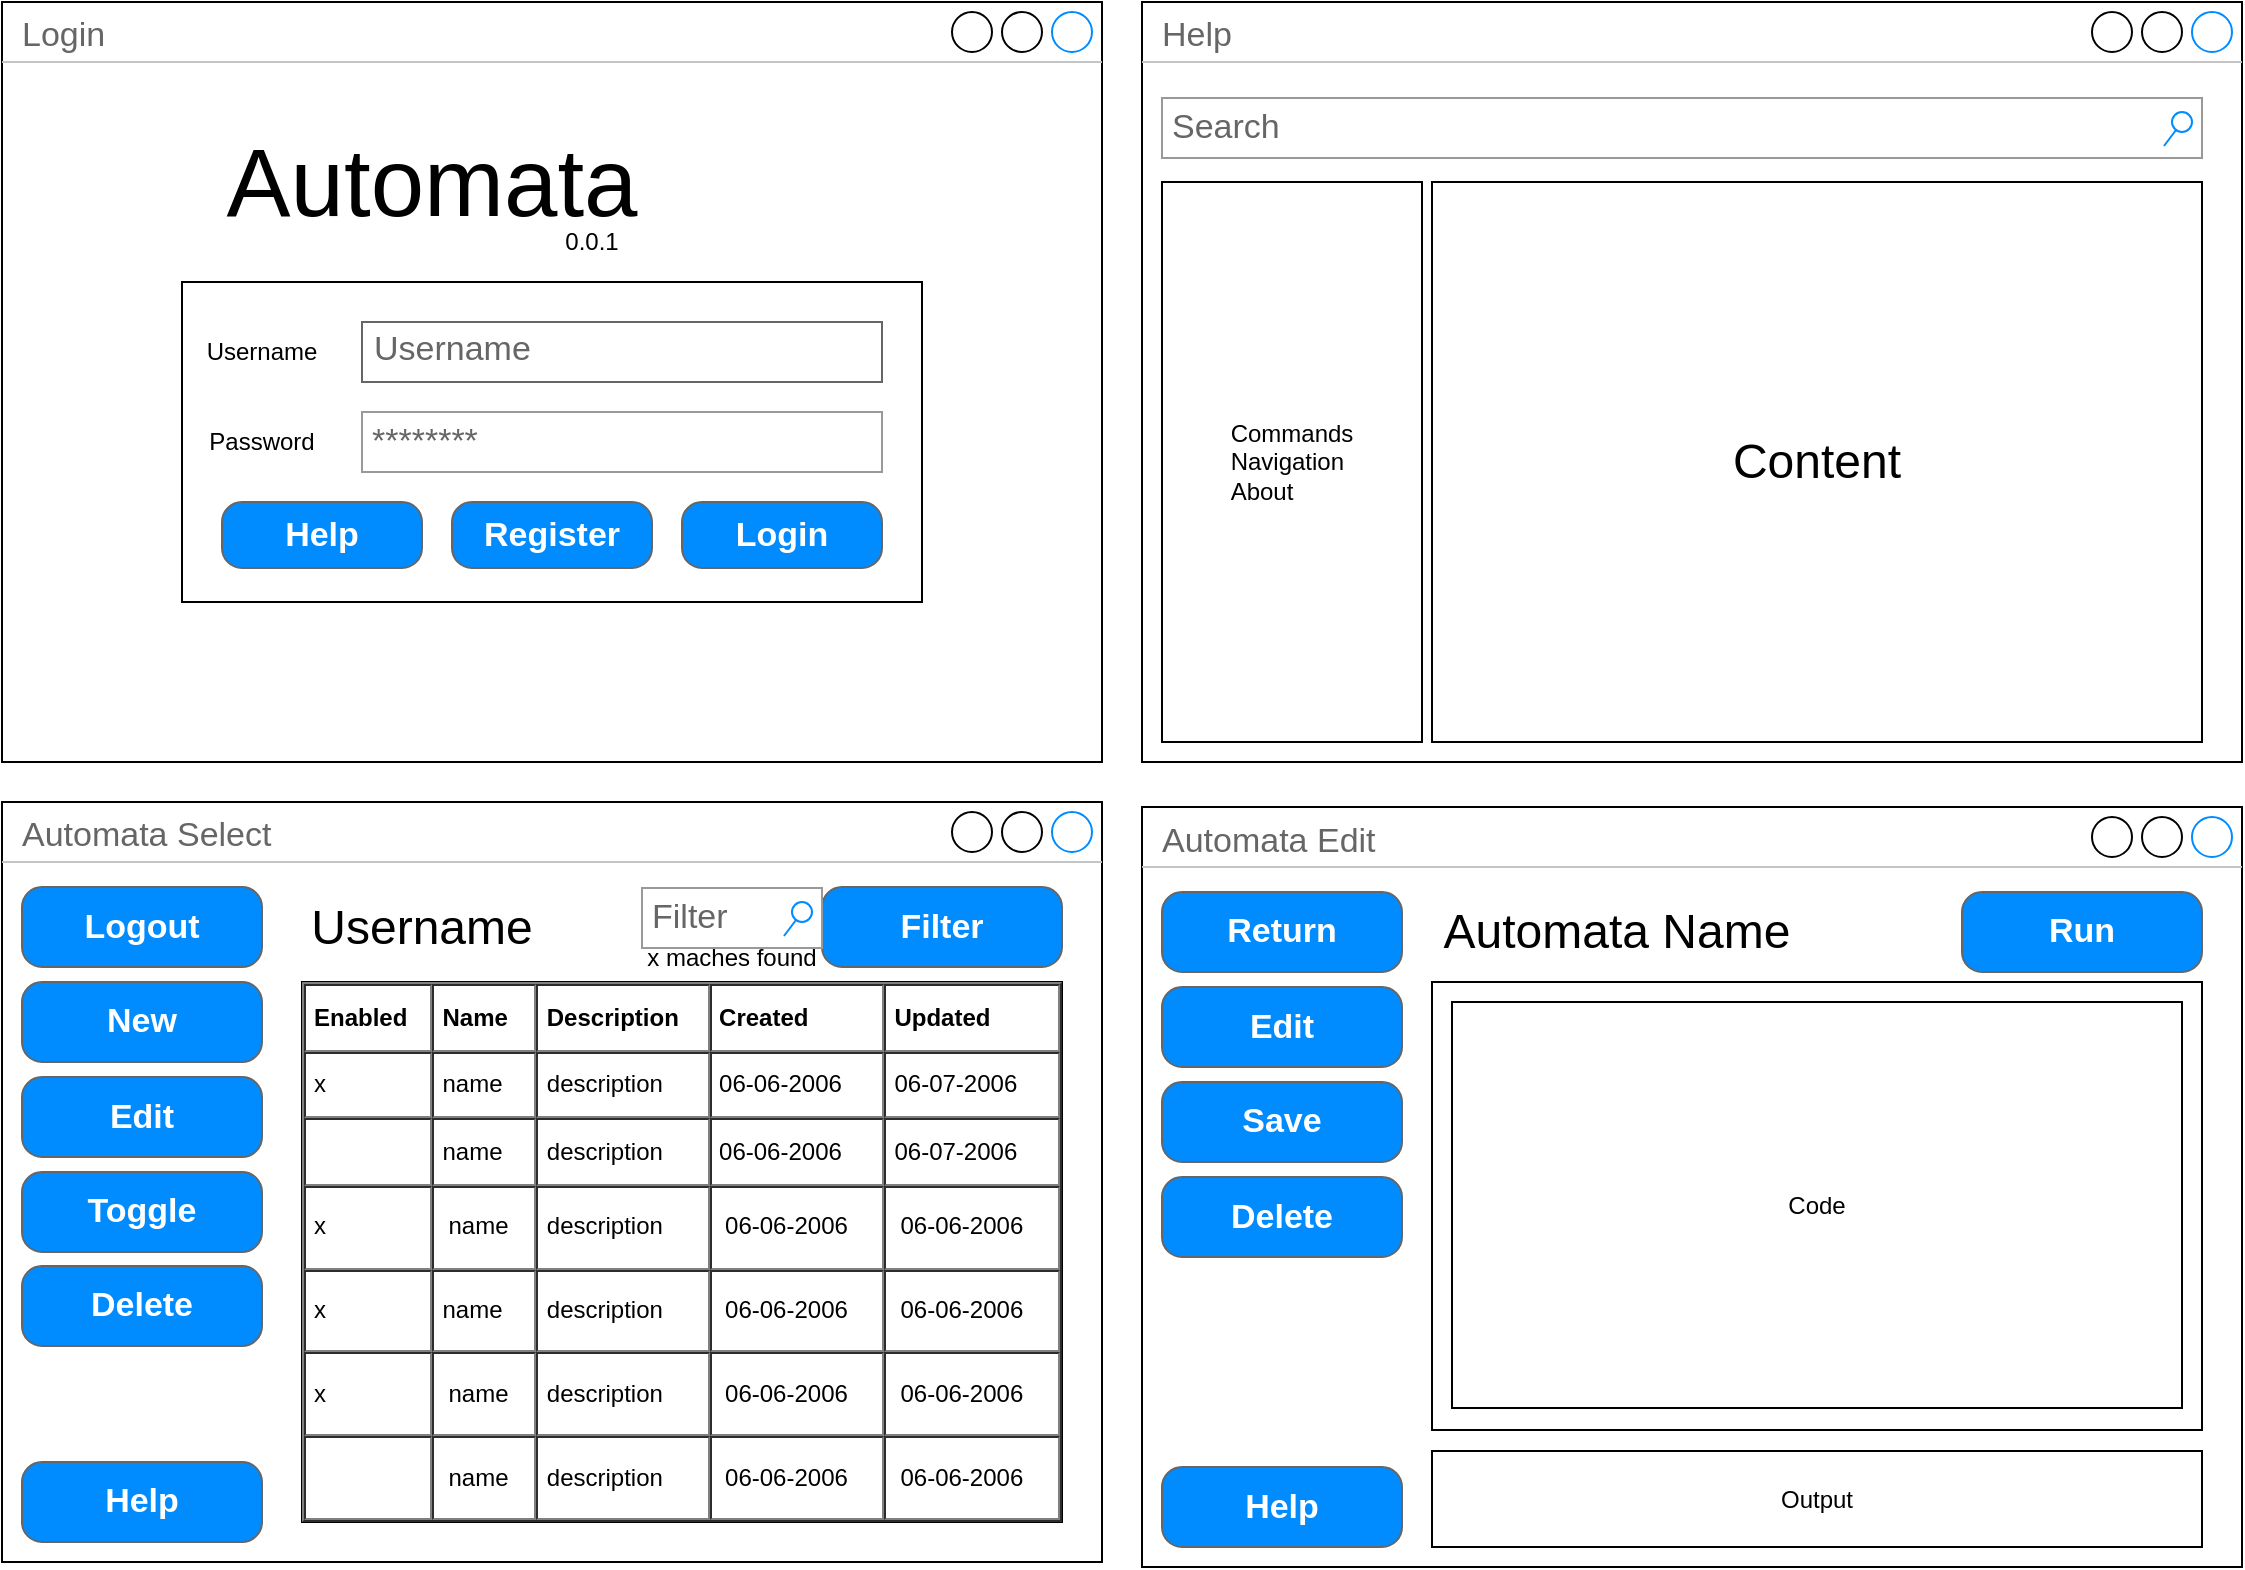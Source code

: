 <mxfile version="10.7.7" type="device"><diagram id="bvlkp5UhNsCH2PyI39Mq" name="Page-1"><mxGraphModel dx="1298" dy="808" grid="1" gridSize="10" guides="1" tooltips="1" connect="1" arrows="1" fold="1" page="1" pageScale="1" pageWidth="850" pageHeight="1100" math="0" shadow="0"><root><mxCell id="0"/><mxCell id="1" parent="0"/><mxCell id="ST9jWioXRv3fNXu4Ta6h-1" value="Login&lt;br&gt;" style="strokeWidth=1;shadow=0;dashed=0;align=center;html=1;shape=mxgraph.mockup.containers.window;align=left;verticalAlign=top;spacingLeft=8;strokeColor2=#008cff;strokeColor3=#c4c4c4;fontColor=#666666;fillColor=#ffffff;mainText=;fontSize=17;labelBackgroundColor=none;" parent="1" vertex="1"><mxGeometry x="10" y="10" width="550" height="380" as="geometry"/></mxCell><mxCell id="ST9jWioXRv3fNXu4Ta6h-4" value="" style="rounded=0;whiteSpace=wrap;html=1;" parent="1" vertex="1"><mxGeometry x="100" y="150" width="370" height="160" as="geometry"/></mxCell><mxCell id="ST9jWioXRv3fNXu4Ta6h-3" value="Username" style="strokeWidth=1;shadow=0;dashed=0;align=center;html=1;shape=mxgraph.mockup.text.textBox;fillColor=#ffffff;fontColor=#666666;align=left;fontSize=17;spacingLeft=4;spacingTop=-3;strokeColor=#666666;mainText=" parent="1" vertex="1"><mxGeometry x="190" y="170" width="260" height="30" as="geometry"/></mxCell><mxCell id="ST9jWioXRv3fNXu4Ta6h-5" value="Login" style="strokeWidth=1;shadow=0;dashed=0;align=center;html=1;shape=mxgraph.mockup.buttons.button;strokeColor=#666666;fontColor=#ffffff;mainText=;buttonStyle=round;fontSize=17;fontStyle=1;fillColor=#008cff;whiteSpace=wrap;" parent="1" vertex="1"><mxGeometry x="350" y="260" width="100" height="33" as="geometry"/></mxCell><mxCell id="ST9jWioXRv3fNXu4Ta6h-6" value="Register" style="strokeWidth=1;shadow=0;dashed=0;align=center;html=1;shape=mxgraph.mockup.buttons.button;strokeColor=#666666;fontColor=#ffffff;mainText=;buttonStyle=round;fontSize=17;fontStyle=1;fillColor=#008cff;whiteSpace=wrap;" parent="1" vertex="1"><mxGeometry x="235" y="260" width="100" height="33" as="geometry"/></mxCell><mxCell id="ST9jWioXRv3fNXu4Ta6h-7" value="Help" style="strokeWidth=1;shadow=0;dashed=0;align=center;html=1;shape=mxgraph.mockup.buttons.button;strokeColor=#666666;fontColor=#ffffff;mainText=;buttonStyle=round;fontSize=17;fontStyle=1;fillColor=#008cff;whiteSpace=wrap;" parent="1" vertex="1"><mxGeometry x="120" y="260" width="100" height="33" as="geometry"/></mxCell><mxCell id="ST9jWioXRv3fNXu4Ta6h-8" value="0.0.1" style="text;html=1;strokeColor=none;fillColor=none;align=center;verticalAlign=middle;whiteSpace=wrap;rounded=0;" parent="1" vertex="1"><mxGeometry x="285" y="120" width="40" height="20" as="geometry"/></mxCell><mxCell id="ST9jWioXRv3fNXu4Ta6h-10" value="Password" style="text;html=1;strokeColor=none;fillColor=none;align=center;verticalAlign=middle;whiteSpace=wrap;rounded=0;" parent="1" vertex="1"><mxGeometry x="120" y="220" width="40" height="20" as="geometry"/></mxCell><mxCell id="ST9jWioXRv3fNXu4Ta6h-11" value="********" style="strokeWidth=1;shadow=0;dashed=0;align=center;html=1;shape=mxgraph.mockup.forms.pwField;strokeColor=#999999;mainText=;align=left;fillColor=#ffffff;fontColor=#666666;fontSize=17;spacingLeft=3;" parent="1" vertex="1"><mxGeometry x="190" y="215" width="260" height="30" as="geometry"/></mxCell><mxCell id="ST9jWioXRv3fNXu4Ta6h-14" value="Automata" style="text;html=1;strokeColor=none;fillColor=none;align=center;verticalAlign=middle;whiteSpace=wrap;rounded=0;fontSize=48;" parent="1" vertex="1"><mxGeometry x="100" y="70" width="250" height="60" as="geometry"/></mxCell><mxCell id="ST9jWioXRv3fNXu4Ta6h-16" value="Username" style="text;html=1;strokeColor=none;fillColor=none;align=center;verticalAlign=middle;whiteSpace=wrap;rounded=0;" parent="1" vertex="1"><mxGeometry x="120" y="175" width="40" height="20" as="geometry"/></mxCell><mxCell id="ST9jWioXRv3fNXu4Ta6h-18" value="Automata Select&lt;br&gt;" style="strokeWidth=1;shadow=0;dashed=0;align=center;html=1;shape=mxgraph.mockup.containers.window;align=left;verticalAlign=top;spacingLeft=8;strokeColor2=#008cff;strokeColor3=#c4c4c4;fontColor=#666666;fillColor=#ffffff;mainText=;fontSize=17;labelBackgroundColor=none;" parent="1" vertex="1"><mxGeometry x="10" y="410" width="550" height="380" as="geometry"/></mxCell><mxCell id="ST9jWioXRv3fNXu4Ta6h-24" value="Filter&lt;br&gt;" style="strokeWidth=1;shadow=0;dashed=0;align=center;html=1;shape=mxgraph.mockup.buttons.button;strokeColor=#666666;fontColor=#ffffff;mainText=;buttonStyle=round;fontSize=17;fontStyle=1;fillColor=#008cff;whiteSpace=wrap;" parent="1" vertex="1"><mxGeometry x="420" y="452.5" width="120" height="40" as="geometry"/></mxCell><mxCell id="ST9jWioXRv3fNXu4Ta6h-25" value="Help&lt;br&gt;" style="strokeWidth=1;shadow=0;dashed=0;align=center;html=1;shape=mxgraph.mockup.buttons.button;strokeColor=#666666;fontColor=#ffffff;mainText=;buttonStyle=round;fontSize=17;fontStyle=1;fillColor=#008cff;whiteSpace=wrap;" parent="1" vertex="1"><mxGeometry x="20" y="740" width="120" height="40" as="geometry"/></mxCell><object label="&lt;table cellpadding=&quot;4&quot; cellspacing=&quot;0&quot; border=&quot;1&quot; style=&quot;font-size: 1em ; width: 100% ; height: 100%&quot;&gt;&lt;tbody&gt;&lt;tr&gt;&lt;th&gt;Enabled&lt;/th&gt;&lt;th&gt;Name&lt;/th&gt;&lt;td&gt;&lt;b&gt;Description&lt;/b&gt;&lt;/td&gt;&lt;td&gt;&lt;b&gt;Created&lt;/b&gt;&lt;/td&gt;&lt;td&gt;&lt;b&gt;Updated&lt;/b&gt;&lt;/td&gt;&lt;/tr&gt;&lt;tr&gt;&lt;td&gt;x&lt;/td&gt;&lt;td&gt;name&lt;/td&gt;&lt;td&gt;description&lt;/td&gt;&lt;td&gt;06-06-2006&lt;/td&gt;&lt;td&gt;06-07-2006&lt;/td&gt;&lt;/tr&gt;&lt;tr&gt;&lt;td&gt;&lt;br&gt;&lt;/td&gt;&lt;td&gt;name&lt;/td&gt;&lt;td&gt;description&lt;/td&gt;&lt;td&gt;06-06-2006&lt;/td&gt;&lt;td&gt;06-07-2006&lt;/td&gt;&lt;/tr&gt;&lt;tr&gt;&lt;td&gt;x&lt;/td&gt;&lt;td&gt;&lt;table&gt;&lt;tbody&gt;&lt;tr&gt;&lt;td&gt;name&lt;/td&gt;&lt;/tr&gt;&lt;/tbody&gt;&lt;/table&gt;&lt;/td&gt;&lt;td&gt;description&lt;/td&gt;&lt;td&gt;&lt;table&gt;&lt;tbody&gt;&lt;tr&gt;&lt;td&gt;06-06-2006&lt;br&gt;&lt;/td&gt;&lt;/tr&gt;&lt;/tbody&gt;&lt;/table&gt;&lt;/td&gt;&lt;td&gt;&lt;table&gt;&lt;tbody&gt;&lt;tr&gt;&lt;td&gt;06-06-2006&lt;br&gt;&lt;/td&gt;&lt;/tr&gt;&lt;/tbody&gt;&lt;/table&gt;&lt;/td&gt;&lt;/tr&gt;&lt;tr&gt;&lt;td&gt;x&lt;/td&gt;&lt;td&gt;name&lt;/td&gt;&lt;td&gt;description&lt;/td&gt;&lt;td&gt;&lt;table&gt;&lt;tbody&gt;&lt;tr&gt;&lt;td&gt;06-06-2006&lt;br&gt;&lt;/td&gt;&lt;/tr&gt;&lt;/tbody&gt;&lt;/table&gt;&lt;/td&gt;&lt;td&gt;&lt;table&gt;&lt;tbody&gt;&lt;tr&gt;&lt;td&gt;06-06-2006&lt;br&gt;&lt;/td&gt;&lt;/tr&gt;&lt;/tbody&gt;&lt;/table&gt;&lt;/td&gt;&lt;/tr&gt;&lt;tr&gt;&lt;td&gt;x&lt;/td&gt;&lt;td&gt;&lt;table&gt;&lt;tbody&gt;&lt;tr&gt;&lt;td&gt;name&lt;/td&gt;&lt;/tr&gt;&lt;/tbody&gt;&lt;/table&gt;&lt;/td&gt;&lt;td&gt;description&lt;br&gt;&lt;/td&gt;&lt;td&gt;&lt;table&gt;&lt;tbody&gt;&lt;tr&gt;&lt;td&gt;06-06-2006&lt;br&gt;&lt;/td&gt;&lt;/tr&gt;&lt;/tbody&gt;&lt;/table&gt;&lt;/td&gt;&lt;td&gt;&lt;table&gt;&lt;tbody&gt;&lt;tr&gt;&lt;td&gt;06-06-2006&lt;br&gt;&lt;/td&gt;&lt;/tr&gt;&lt;/tbody&gt;&lt;/table&gt;&lt;/td&gt;&lt;/tr&gt;&lt;tr&gt;&lt;td&gt;&lt;br&gt;&lt;/td&gt;&lt;td&gt;&lt;table&gt;&lt;tbody&gt;&lt;tr&gt;&lt;td&gt;name&lt;/td&gt;&lt;/tr&gt;&lt;/tbody&gt;&lt;/table&gt;&lt;/td&gt;&lt;td&gt;description&lt;br&gt;&lt;/td&gt;&lt;td&gt;&lt;table&gt;&lt;tbody&gt;&lt;tr&gt;&lt;td&gt;06-06-2006&lt;br&gt;&lt;/td&gt;&lt;/tr&gt;&lt;/tbody&gt;&lt;/table&gt;&lt;/td&gt;&lt;td&gt;&lt;table&gt;&lt;tbody&gt;&lt;tr&gt;&lt;td&gt;06-06-2006&lt;br&gt;&lt;/td&gt;&lt;/tr&gt;&lt;/tbody&gt;&lt;/table&gt;&lt;/td&gt;&lt;/tr&gt;&lt;/tbody&gt;&lt;/table&gt; " Enabled="" id="ST9jWioXRv3fNXu4Ta6h-26"><mxCell style="verticalAlign=top;align=left;overflow=fill;fillColor=#ffffff;fontSize=12;fontFamily=Helvetica;html=1;shadow=0;labelBackgroundColor=none;" parent="1" vertex="1"><mxGeometry x="160" y="500" width="380" height="270" as="geometry"/></mxCell></object><mxCell id="ST9jWioXRv3fNXu4Ta6h-71" value="New&lt;br&gt;" style="strokeWidth=1;shadow=0;dashed=0;align=center;html=1;shape=mxgraph.mockup.buttons.button;strokeColor=#666666;fontColor=#ffffff;mainText=;buttonStyle=round;fontSize=17;fontStyle=1;fillColor=#008cff;whiteSpace=wrap;" parent="1" vertex="1"><mxGeometry x="20" y="500" width="120" height="40" as="geometry"/></mxCell><mxCell id="ST9jWioXRv3fNXu4Ta6h-72" value="Edit&lt;br&gt;" style="strokeWidth=1;shadow=0;dashed=0;align=center;html=1;shape=mxgraph.mockup.buttons.button;strokeColor=#666666;fontColor=#ffffff;mainText=;buttonStyle=round;fontSize=17;fontStyle=1;fillColor=#008cff;whiteSpace=wrap;" parent="1" vertex="1"><mxGeometry x="20" y="547.5" width="120" height="40" as="geometry"/></mxCell><mxCell id="ST9jWioXRv3fNXu4Ta6h-74" value="Toggle&lt;br&gt;" style="strokeWidth=1;shadow=0;dashed=0;align=center;html=1;shape=mxgraph.mockup.buttons.button;strokeColor=#666666;fontColor=#ffffff;mainText=;buttonStyle=round;fontSize=17;fontStyle=1;fillColor=#008cff;whiteSpace=wrap;" parent="1" vertex="1"><mxGeometry x="20" y="595" width="120" height="40" as="geometry"/></mxCell><mxCell id="ST9jWioXRv3fNXu4Ta6h-75" value="Delete&lt;br&gt;" style="strokeWidth=1;shadow=0;dashed=0;align=center;html=1;shape=mxgraph.mockup.buttons.button;strokeColor=#666666;fontColor=#ffffff;mainText=;buttonStyle=round;fontSize=17;fontStyle=1;fillColor=#008cff;whiteSpace=wrap;" parent="1" vertex="1"><mxGeometry x="20" y="642" width="120" height="40" as="geometry"/></mxCell><mxCell id="ST9jWioXRv3fNXu4Ta6h-76" value="Help&lt;br&gt;" style="strokeWidth=1;shadow=0;dashed=0;align=center;html=1;shape=mxgraph.mockup.containers.window;align=left;verticalAlign=top;spacingLeft=8;strokeColor2=#008cff;strokeColor3=#c4c4c4;fontColor=#666666;fillColor=#ffffff;mainText=;fontSize=17;labelBackgroundColor=none;" parent="1" vertex="1"><mxGeometry x="580" y="10" width="550" height="380" as="geometry"/></mxCell><mxCell id="ST9jWioXRv3fNXu4Ta6h-94" value="Username" style="text;html=1;strokeColor=none;fillColor=none;align=center;verticalAlign=middle;whiteSpace=wrap;rounded=0;fontSize=24;" parent="1" vertex="1"><mxGeometry x="160" y="453" width="120" height="40" as="geometry"/></mxCell><mxCell id="ST9jWioXRv3fNXu4Ta6h-96" value="Logout&lt;br&gt;" style="strokeWidth=1;shadow=0;dashed=0;align=center;html=1;shape=mxgraph.mockup.buttons.button;strokeColor=#666666;fontColor=#ffffff;mainText=;buttonStyle=round;fontSize=17;fontStyle=1;fillColor=#008cff;whiteSpace=wrap;" parent="1" vertex="1"><mxGeometry x="20" y="452.5" width="120" height="40" as="geometry"/></mxCell><mxCell id="ST9jWioXRv3fNXu4Ta6h-97" value="x maches found" style="text;html=1;strokeColor=none;fillColor=none;align=center;verticalAlign=middle;whiteSpace=wrap;rounded=0;" parent="1" vertex="1"><mxGeometry x="330" y="478" width="90" height="20" as="geometry"/></mxCell><mxCell id="ST9jWioXRv3fNXu4Ta6h-114" value="Filter" style="strokeWidth=1;shadow=0;dashed=0;align=center;html=1;shape=mxgraph.mockup.forms.searchBox;strokeColor=#999999;mainText=;fillColor=#ffffff;strokeColor2=#008cff;fontColor=#666666;fontSize=17;align=left;spacingLeft=3;labelBackgroundColor=none;" parent="1" vertex="1"><mxGeometry x="330" y="453" width="90" height="30" as="geometry"/></mxCell><mxCell id="ST9jWioXRv3fNXu4Ta6h-115" value="Content" style="rounded=0;whiteSpace=wrap;html=1;shadow=0;labelBackgroundColor=none;fillColor=#ffffff;gradientColor=none;fontSize=24;" parent="1" vertex="1"><mxGeometry x="725" y="100" width="385" height="280" as="geometry"/></mxCell><mxCell id="ST9jWioXRv3fNXu4Ta6h-137" value="Automata Edit&lt;br&gt;" style="strokeWidth=1;shadow=0;dashed=0;align=center;html=1;shape=mxgraph.mockup.containers.window;align=left;verticalAlign=top;spacingLeft=8;strokeColor2=#008cff;strokeColor3=#c4c4c4;fontColor=#666666;fillColor=#ffffff;mainText=;fontSize=17;labelBackgroundColor=none;" parent="1" vertex="1"><mxGeometry x="580" y="412.5" width="550" height="380" as="geometry"/></mxCell><mxCell id="ST9jWioXRv3fNXu4Ta6h-138" value="Run&lt;br&gt;" style="strokeWidth=1;shadow=0;dashed=0;align=center;html=1;shape=mxgraph.mockup.buttons.button;strokeColor=#666666;fontColor=#ffffff;mainText=;buttonStyle=round;fontSize=17;fontStyle=1;fillColor=#008cff;whiteSpace=wrap;" parent="1" vertex="1"><mxGeometry x="990" y="455" width="120" height="40" as="geometry"/></mxCell><mxCell id="ST9jWioXRv3fNXu4Ta6h-139" value="Help&lt;br&gt;" style="strokeWidth=1;shadow=0;dashed=0;align=center;html=1;shape=mxgraph.mockup.buttons.button;strokeColor=#666666;fontColor=#ffffff;mainText=;buttonStyle=round;fontSize=17;fontStyle=1;fillColor=#008cff;whiteSpace=wrap;" parent="1" vertex="1"><mxGeometry x="590" y="742.5" width="120" height="40" as="geometry"/></mxCell><mxCell id="ST9jWioXRv3fNXu4Ta6h-140" value="Edit&lt;br&gt;" style="strokeWidth=1;shadow=0;dashed=0;align=center;html=1;shape=mxgraph.mockup.buttons.button;strokeColor=#666666;fontColor=#ffffff;mainText=;buttonStyle=round;fontSize=17;fontStyle=1;fillColor=#008cff;whiteSpace=wrap;" parent="1" vertex="1"><mxGeometry x="590" y="502.5" width="120" height="40" as="geometry"/></mxCell><mxCell id="ST9jWioXRv3fNXu4Ta6h-141" value="Save&lt;br&gt;" style="strokeWidth=1;shadow=0;dashed=0;align=center;html=1;shape=mxgraph.mockup.buttons.button;strokeColor=#666666;fontColor=#ffffff;mainText=;buttonStyle=round;fontSize=17;fontStyle=1;fillColor=#008cff;whiteSpace=wrap;" parent="1" vertex="1"><mxGeometry x="590" y="550" width="120" height="40" as="geometry"/></mxCell><mxCell id="ST9jWioXRv3fNXu4Ta6h-142" value="Delete&lt;br&gt;" style="strokeWidth=1;shadow=0;dashed=0;align=center;html=1;shape=mxgraph.mockup.buttons.button;strokeColor=#666666;fontColor=#ffffff;mainText=;buttonStyle=round;fontSize=17;fontStyle=1;fillColor=#008cff;whiteSpace=wrap;" parent="1" vertex="1"><mxGeometry x="590" y="597.5" width="120" height="40" as="geometry"/></mxCell><mxCell id="ST9jWioXRv3fNXu4Ta6h-143" value="Return&lt;br&gt;" style="strokeWidth=1;shadow=0;dashed=0;align=center;html=1;shape=mxgraph.mockup.buttons.button;strokeColor=#666666;fontColor=#ffffff;mainText=;buttonStyle=round;fontSize=17;fontStyle=1;fillColor=#008cff;whiteSpace=wrap;" parent="1" vertex="1"><mxGeometry x="590" y="455" width="120" height="40" as="geometry"/></mxCell><mxCell id="ST9jWioXRv3fNXu4Ta6h-144" value="Automata Name" style="text;html=1;strokeColor=none;fillColor=none;align=center;verticalAlign=middle;whiteSpace=wrap;rounded=0;fontSize=24;" parent="1" vertex="1"><mxGeometry x="725" y="455" width="185" height="40" as="geometry"/></mxCell><mxCell id="ST9jWioXRv3fNXu4Ta6h-147" value="" style="rounded=0;whiteSpace=wrap;html=1;shadow=0;labelBackgroundColor=none;fillColor=#ffffff;gradientColor=none;fontSize=24;" parent="1" vertex="1"><mxGeometry x="725" y="500" width="385" height="224" as="geometry"/></mxCell><mxCell id="ST9jWioXRv3fNXu4Ta6h-154" value="Code&lt;div style=&quot;text-align: left&quot;&gt;&lt;/div&gt;" style="rounded=0;whiteSpace=wrap;html=1;shadow=0;labelBackgroundColor=none;fillColor=#ffffff;gradientColor=none;fontSize=12;" parent="1" vertex="1"><mxGeometry x="735" y="510" width="365" height="203" as="geometry"/></mxCell><mxCell id="ST9jWioXRv3fNXu4Ta6h-155" value="Output" style="rounded=0;whiteSpace=wrap;html=1;shadow=0;labelBackgroundColor=none;fillColor=#ffffff;gradientColor=none;fontSize=12;" parent="1" vertex="1"><mxGeometry x="725" y="734.5" width="385" height="48" as="geometry"/></mxCell><mxCell id="D9FQZxyT4HyafNDHYiSf-1" value="&lt;div style=&quot;text-align: left&quot;&gt;Commands&lt;br&gt;Navigation&lt;br&gt;About&lt;/div&gt;" style="rounded=0;whiteSpace=wrap;html=1;shadow=0;labelBackgroundColor=none;fillColor=#ffffff;gradientColor=none;fontSize=12;" vertex="1" parent="1"><mxGeometry x="590" y="100" width="130" height="280" as="geometry"/></mxCell><mxCell id="D9FQZxyT4HyafNDHYiSf-2" value="Search" style="strokeWidth=1;shadow=0;dashed=0;align=center;html=1;shape=mxgraph.mockup.forms.searchBox;strokeColor=#999999;mainText=;fillColor=#ffffff;strokeColor2=#008cff;fontColor=#666666;fontSize=17;align=left;spacingLeft=3;labelBackgroundColor=none;" vertex="1" parent="1"><mxGeometry x="590" y="58" width="520" height="30" as="geometry"/></mxCell></root></mxGraphModel></diagram></mxfile>
